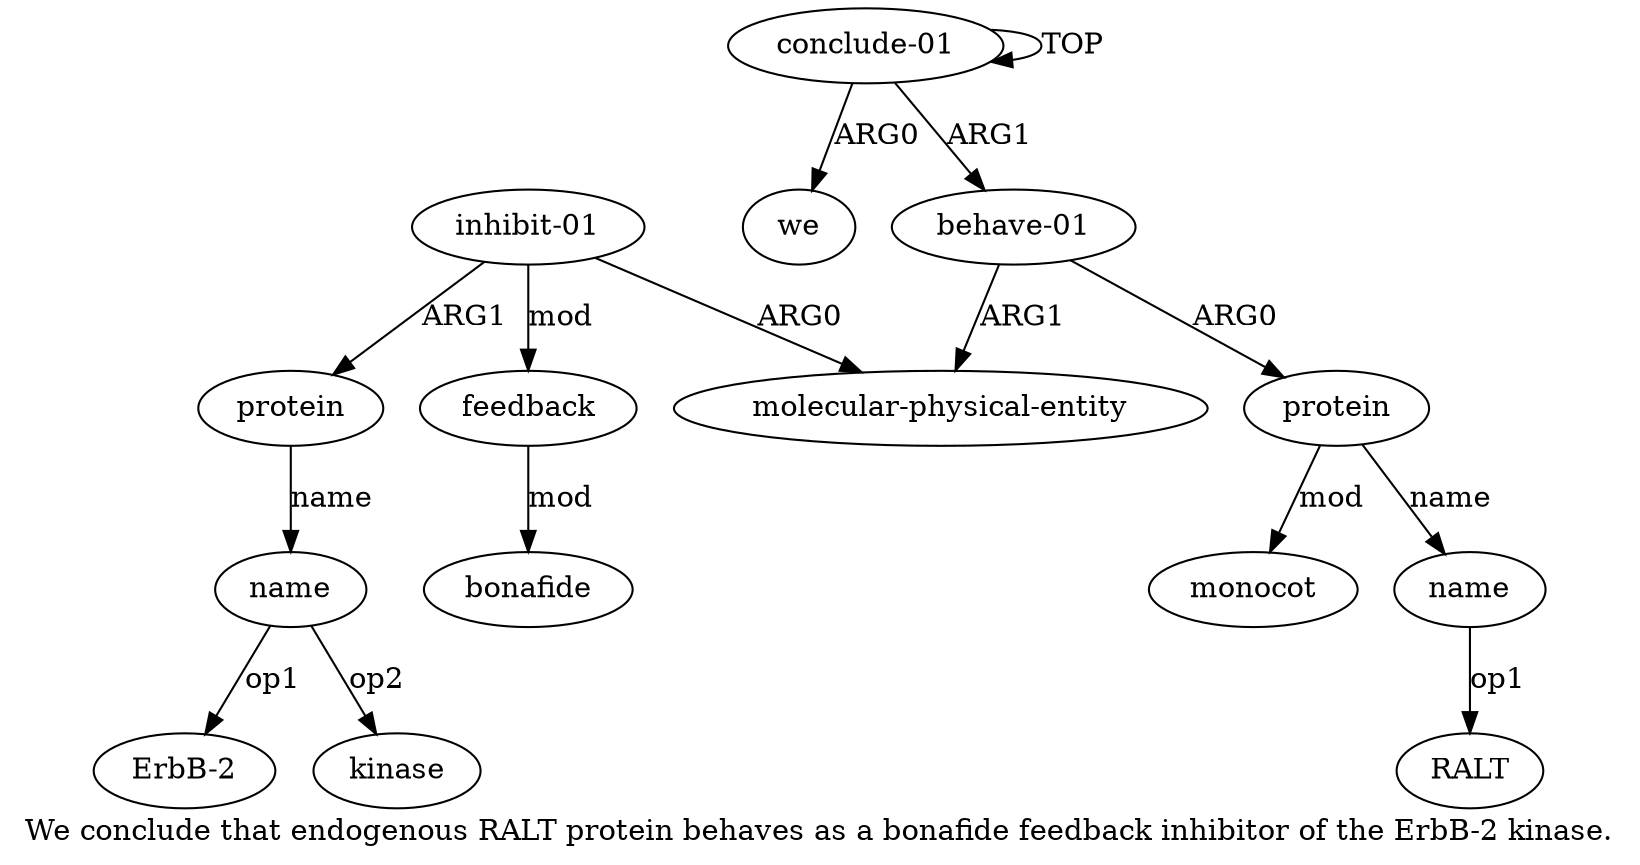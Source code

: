 digraph  {
	graph [label="We conclude that endogenous RALT protein behaves as a bonafide feedback inhibitor of the ErbB-2 kinase."];
	node [label="\N"];
	a11	 [color=black,
		gold_ind=11,
		gold_label=bonafide,
		label=bonafide,
		test_ind=11,
		test_label=bonafide];
	a10	 [color=black,
		gold_ind=10,
		gold_label=feedback,
		label=feedback,
		test_ind=10,
		test_label=feedback];
	a10 -> a11 [key=0,
	color=black,
	gold_label=mod,
	label=mod,
	test_label=mod];
"a9 kinase" [color=black,
	gold_ind=-1,
	gold_label=kinase,
	label=kinase,
	test_ind=-1,
	test_label=kinase];
"a9 ErbB-2" [color=black,
	gold_ind=-1,
	gold_label="ErbB-2",
	label="ErbB-2",
	test_ind=-1,
	test_label="ErbB-2"];
"a4 RALT" [color=black,
	gold_ind=-1,
	gold_label=RALT,
	label=RALT,
	test_ind=-1,
	test_label=RALT];
a1 [color=black,
	gold_ind=1,
	gold_label=we,
	label=we,
	test_ind=1,
	test_label=we];
a0 [color=black,
	gold_ind=0,
	gold_label="conclude-01",
	label="conclude-01",
	test_ind=0,
	test_label="conclude-01"];
a0 -> a1 [key=0,
color=black,
gold_label=ARG0,
label=ARG0,
test_label=ARG0];
a0 -> a0 [key=0,
color=black,
gold_label=TOP,
label=TOP,
test_label=TOP];
a2 [color=black,
gold_ind=2,
gold_label="behave-01",
label="behave-01",
test_ind=2,
test_label="behave-01"];
a0 -> a2 [key=0,
color=black,
gold_label=ARG1,
label=ARG1,
test_label=ARG1];
a3 [color=black,
gold_ind=3,
gold_label=protein,
label=protein,
test_ind=3,
test_label=protein];
a5 [color=black,
gold_ind=5,
gold_label=monocot,
label=monocot,
test_ind=5,
test_label=monocot];
a3 -> a5 [key=0,
color=black,
gold_label=mod,
label=mod,
test_label=mod];
a4 [color=black,
gold_ind=4,
gold_label=name,
label=name,
test_ind=4,
test_label=name];
a3 -> a4 [key=0,
color=black,
gold_label=name,
label=name,
test_label=name];
a2 -> a3 [key=0,
color=black,
gold_label=ARG0,
label=ARG0,
test_label=ARG0];
a6 [color=black,
gold_ind=6,
gold_label="molecular-physical-entity",
label="molecular-physical-entity",
test_ind=6,
test_label="molecular-physical-entity"];
a2 -> a6 [key=0,
color=black,
gold_label=ARG1,
label=ARG1,
test_label=ARG1];
a4 -> "a4 RALT" [key=0,
color=black,
gold_label=op1,
label=op1,
test_label=op1];
a7 [color=black,
gold_ind=7,
gold_label="inhibit-01",
label="inhibit-01",
test_ind=7,
test_label="inhibit-01"];
a7 -> a10 [key=0,
color=black,
gold_label=mod,
label=mod,
test_label=mod];
a7 -> a6 [key=0,
color=black,
gold_label=ARG0,
label=ARG0,
test_label=ARG0];
a8 [color=black,
gold_ind=8,
gold_label=protein,
label=protein,
test_ind=8,
test_label=protein];
a7 -> a8 [key=0,
color=black,
gold_label=ARG1,
label=ARG1,
test_label=ARG1];
a9 [color=black,
gold_ind=9,
gold_label=name,
label=name,
test_ind=9,
test_label=name];
a9 -> "a9 kinase" [key=0,
color=black,
gold_label=op2,
label=op2,
test_label=op2];
a9 -> "a9 ErbB-2" [key=0,
color=black,
gold_label=op1,
label=op1,
test_label=op1];
a8 -> a9 [key=0,
color=black,
gold_label=name,
label=name,
test_label=name];
}
